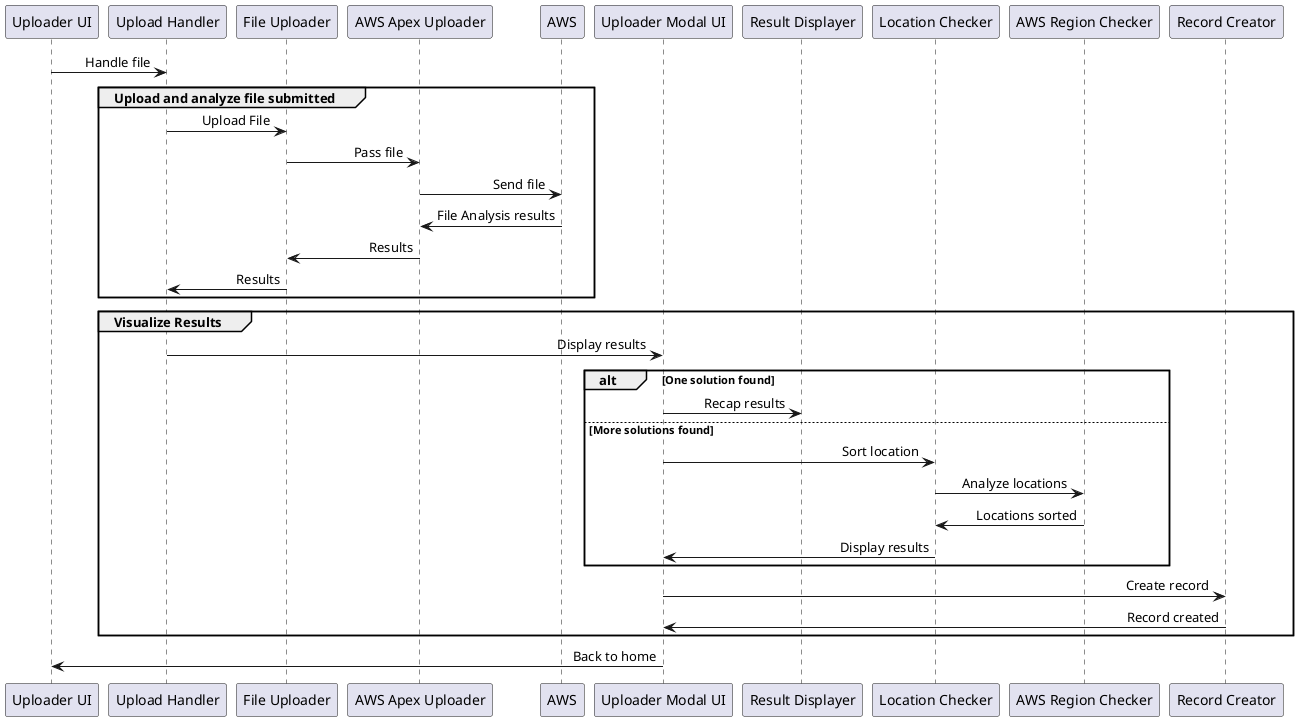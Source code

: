 @startuml
skinparam sequenceMessageAlign right

"Uploader UI" -> "Upload Handler"  : Handle file
group Upload and analyze file submitted
"Upload Handler" -> "File Uploader" : Upload File
"File Uploader" -> "AWS Apex Uploader" : Pass file
"AWS Apex Uploader" -> "AWS" : Send file
"AWS" -> "AWS Apex Uploader" : File Analysis results
"AWS Apex Uploader" -> "File Uploader" : Results 
"File Uploader" -> "Upload Handler" : Results
end
group Visualize Results
"Upload Handler" -> "Uploader Modal UI" : Display results
alt One solution found
"Uploader Modal UI" -> "Result Displayer" : Recap results
else More solutions found
"Uploader Modal UI" -> "Location Checker" : Sort location
"Location Checker" -> "AWS Region Checker": Analyze locations
"AWS Region Checker" -> "Location Checker" : Locations sorted
"Location Checker" -> "Uploader Modal UI" : Display results
end
"Uploader Modal UI" -> "Record Creator" : Create record
"Record Creator" -> "Uploader Modal UI" : Record created
end
"Uploader Modal UI" -> "Uploader UI" : Back to home
@enduml

